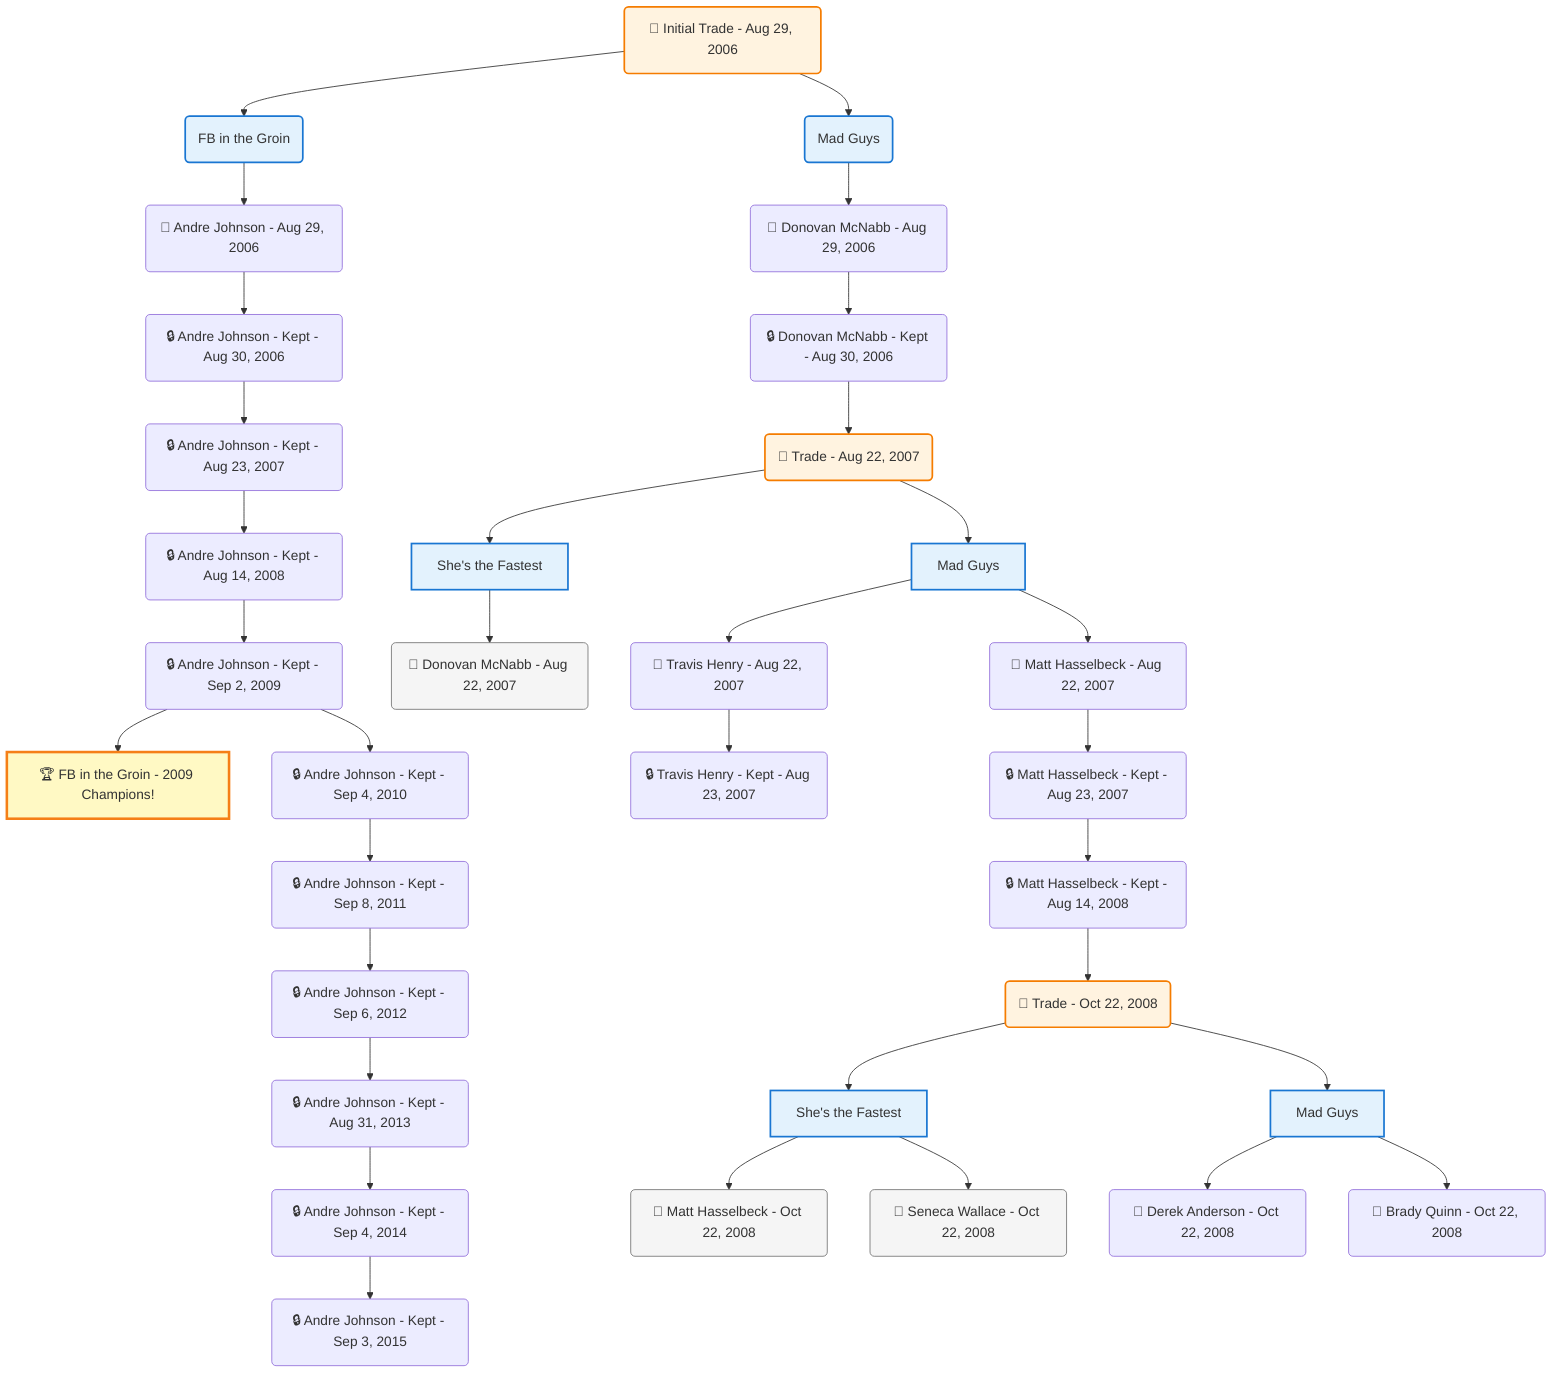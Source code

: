 flowchart TD

    TRADE_MAIN("🔄 Initial Trade - Aug 29, 2006")
    TEAM_1("FB in the Groin")
    TEAM_2("Mad Guys")
    NODE_d8dc72c7-fdfa-4390-8cb5-c4aaff5362eb("🔄 Andre Johnson - Aug 29, 2006")
    NODE_824d8b55-c1fa-47b2-81ae-b881ff600f94("🔒 Andre Johnson - Kept - Aug 30, 2006")
    NODE_8ed98634-ba32-4db1-b470-8158a65fc770("🔒 Andre Johnson - Kept - Aug 23, 2007")
    NODE_334a8066-422d-4d7a-ba4b-21d4a2591005("🔒 Andre Johnson - Kept - Aug 14, 2008")
    NODE_6c44aa28-21aa-4827-a244-f74404e4cbb4("🔒 Andre Johnson - Kept - Sep 2, 2009")
    CHAMP_f483ecf1-cd17-4991-854b-e52dfc957b45_2009["🏆 FB in the Groin - 2009 Champions!"]
    NODE_b9d99375-6a79-4c23-a3ae-1a0c4f8861f4("🔒 Andre Johnson - Kept - Sep 4, 2010")
    NODE_a2038790-461a-411c-8c8e-55e2a6d832aa("🔒 Andre Johnson - Kept - Sep 8, 2011")
    NODE_44a4f10f-776a-443f-9975-1ac963db97dd("🔒 Andre Johnson - Kept - Sep 6, 2012")
    NODE_c4cd3fb3-72d4-4f11-9f3c-18146ed20de8("🔒 Andre Johnson - Kept - Aug 31, 2013")
    NODE_4e35da48-420f-43d6-aaf6-1e23f0f12861("🔒 Andre Johnson - Kept - Sep 4, 2014")
    NODE_2ca12480-d1f7-4504-a0b5-d2a9268a41be("🔒 Andre Johnson - Kept - Sep 3, 2015")
    NODE_3b538ff5-348a-4b44-a6e5-de07d4edb25b("🔄 Donovan McNabb - Aug 29, 2006")
    NODE_aa9798b9-6432-4647-b0f0-fd65439990ae("🔒 Donovan McNabb - Kept - Aug 30, 2006")
    TRADE_308eb20b-53a3-4f9b-966d-71bfd7563fae_3("🔄 Trade - Aug 22, 2007")
    TEAM_4449259f-64af-44fd-9235-1facc0926234_4["She's the Fastest"]
    NODE_785862b2-4564-4496-aacf-45ba6c83093f("🔄 Donovan McNabb - Aug 22, 2007")
    TEAM_f5908944-6efd-40eb-af54-6c53004e0e2f_5["Mad Guys"]
    NODE_5040ed8f-9252-42e7-8404-b38608ad1d57("🔄 Travis Henry - Aug 22, 2007")
    NODE_6175ba4e-58ab-4407-8c10-4b7bea75f07e("🔒 Travis Henry - Kept - Aug 23, 2007")
    NODE_06b4815b-97ba-4f51-8303-f5cfed55f7a3("🔄 Matt Hasselbeck - Aug 22, 2007")
    NODE_29a80d27-da55-4a8f-b90e-1b0a2bb8b573("🔒 Matt Hasselbeck - Kept - Aug 23, 2007")
    NODE_5383a8a6-54ff-4de8-a1bc-274dfd030bb2("🔒 Matt Hasselbeck - Kept - Aug 14, 2008")
    TRADE_08ea19ae-332e-432b-8ff4-1195d938b031_6("🔄 Trade - Oct 22, 2008")
    TEAM_4449259f-64af-44fd-9235-1facc0926234_7["She's the Fastest"]
    NODE_bd4d4881-44b8-4666-9696-8bf425bbafc4("🔄 Matt Hasselbeck - Oct 22, 2008")
    NODE_a90e34ed-fb5b-4a88-9a44-305cb2d4b8fe("🔄 Seneca Wallace - Oct 22, 2008")
    TEAM_f5908944-6efd-40eb-af54-6c53004e0e2f_8["Mad Guys"]
    NODE_d67519c0-84d4-4053-a6d8-c1add14a0aec("🔄 Derek Anderson - Oct 22, 2008")
    NODE_e53ef0e0-8798-4234-b421-fac8c51a22f8("🔄 Brady Quinn - Oct 22, 2008")

    TRADE_MAIN --> TEAM_1
    TRADE_MAIN --> TEAM_2
    TEAM_1 --> NODE_d8dc72c7-fdfa-4390-8cb5-c4aaff5362eb
    NODE_d8dc72c7-fdfa-4390-8cb5-c4aaff5362eb --> NODE_824d8b55-c1fa-47b2-81ae-b881ff600f94
    NODE_824d8b55-c1fa-47b2-81ae-b881ff600f94 --> NODE_8ed98634-ba32-4db1-b470-8158a65fc770
    NODE_8ed98634-ba32-4db1-b470-8158a65fc770 --> NODE_334a8066-422d-4d7a-ba4b-21d4a2591005
    NODE_334a8066-422d-4d7a-ba4b-21d4a2591005 --> NODE_6c44aa28-21aa-4827-a244-f74404e4cbb4
    NODE_6c44aa28-21aa-4827-a244-f74404e4cbb4 --> CHAMP_f483ecf1-cd17-4991-854b-e52dfc957b45_2009
    NODE_6c44aa28-21aa-4827-a244-f74404e4cbb4 --> NODE_b9d99375-6a79-4c23-a3ae-1a0c4f8861f4
    NODE_b9d99375-6a79-4c23-a3ae-1a0c4f8861f4 --> NODE_a2038790-461a-411c-8c8e-55e2a6d832aa
    NODE_a2038790-461a-411c-8c8e-55e2a6d832aa --> NODE_44a4f10f-776a-443f-9975-1ac963db97dd
    NODE_44a4f10f-776a-443f-9975-1ac963db97dd --> NODE_c4cd3fb3-72d4-4f11-9f3c-18146ed20de8
    NODE_c4cd3fb3-72d4-4f11-9f3c-18146ed20de8 --> NODE_4e35da48-420f-43d6-aaf6-1e23f0f12861
    NODE_4e35da48-420f-43d6-aaf6-1e23f0f12861 --> NODE_2ca12480-d1f7-4504-a0b5-d2a9268a41be
    TEAM_2 --> NODE_3b538ff5-348a-4b44-a6e5-de07d4edb25b
    NODE_3b538ff5-348a-4b44-a6e5-de07d4edb25b --> NODE_aa9798b9-6432-4647-b0f0-fd65439990ae
    NODE_aa9798b9-6432-4647-b0f0-fd65439990ae --> TRADE_308eb20b-53a3-4f9b-966d-71bfd7563fae_3
    TRADE_308eb20b-53a3-4f9b-966d-71bfd7563fae_3 --> TEAM_4449259f-64af-44fd-9235-1facc0926234_4
    TEAM_4449259f-64af-44fd-9235-1facc0926234_4 --> NODE_785862b2-4564-4496-aacf-45ba6c83093f
    TRADE_308eb20b-53a3-4f9b-966d-71bfd7563fae_3 --> TEAM_f5908944-6efd-40eb-af54-6c53004e0e2f_5
    TEAM_f5908944-6efd-40eb-af54-6c53004e0e2f_5 --> NODE_5040ed8f-9252-42e7-8404-b38608ad1d57
    NODE_5040ed8f-9252-42e7-8404-b38608ad1d57 --> NODE_6175ba4e-58ab-4407-8c10-4b7bea75f07e
    TEAM_f5908944-6efd-40eb-af54-6c53004e0e2f_5 --> NODE_06b4815b-97ba-4f51-8303-f5cfed55f7a3
    NODE_06b4815b-97ba-4f51-8303-f5cfed55f7a3 --> NODE_29a80d27-da55-4a8f-b90e-1b0a2bb8b573
    NODE_29a80d27-da55-4a8f-b90e-1b0a2bb8b573 --> NODE_5383a8a6-54ff-4de8-a1bc-274dfd030bb2
    NODE_5383a8a6-54ff-4de8-a1bc-274dfd030bb2 --> TRADE_08ea19ae-332e-432b-8ff4-1195d938b031_6
    TRADE_08ea19ae-332e-432b-8ff4-1195d938b031_6 --> TEAM_4449259f-64af-44fd-9235-1facc0926234_7
    TEAM_4449259f-64af-44fd-9235-1facc0926234_7 --> NODE_bd4d4881-44b8-4666-9696-8bf425bbafc4
    TEAM_4449259f-64af-44fd-9235-1facc0926234_7 --> NODE_a90e34ed-fb5b-4a88-9a44-305cb2d4b8fe
    TRADE_08ea19ae-332e-432b-8ff4-1195d938b031_6 --> TEAM_f5908944-6efd-40eb-af54-6c53004e0e2f_8
    TEAM_f5908944-6efd-40eb-af54-6c53004e0e2f_8 --> NODE_d67519c0-84d4-4053-a6d8-c1add14a0aec
    TEAM_f5908944-6efd-40eb-af54-6c53004e0e2f_8 --> NODE_e53ef0e0-8798-4234-b421-fac8c51a22f8

    %% Node styling
    classDef teamNode fill:#e3f2fd,stroke:#1976d2,stroke-width:2px
    classDef tradeNode fill:#fff3e0,stroke:#f57c00,stroke-width:2px
    classDef playerNode fill:#f3e5f5,stroke:#7b1fa2,stroke-width:1px
    classDef nonRootPlayerNode fill:#f5f5f5,stroke:#757575,stroke-width:1px
    classDef endNode fill:#ffebee,stroke:#c62828,stroke-width:2px
    classDef waiverNode fill:#e8f5e8,stroke:#388e3c,stroke-width:2px
    classDef championshipNode fill:#fff9c4,stroke:#f57f17,stroke-width:3px

    class TEAM_1,TEAM_2,TEAM_4449259f-64af-44fd-9235-1facc0926234_4,TEAM_f5908944-6efd-40eb-af54-6c53004e0e2f_5,TEAM_4449259f-64af-44fd-9235-1facc0926234_7,TEAM_f5908944-6efd-40eb-af54-6c53004e0e2f_8 teamNode
    class CHAMP_f483ecf1-cd17-4991-854b-e52dfc957b45_2009 championshipNode
    class NODE_785862b2-4564-4496-aacf-45ba6c83093f,NODE_bd4d4881-44b8-4666-9696-8bf425bbafc4,NODE_a90e34ed-fb5b-4a88-9a44-305cb2d4b8fe nonRootPlayerNode
    class TRADE_MAIN,TRADE_308eb20b-53a3-4f9b-966d-71bfd7563fae_3,TRADE_08ea19ae-332e-432b-8ff4-1195d938b031_6 tradeNode